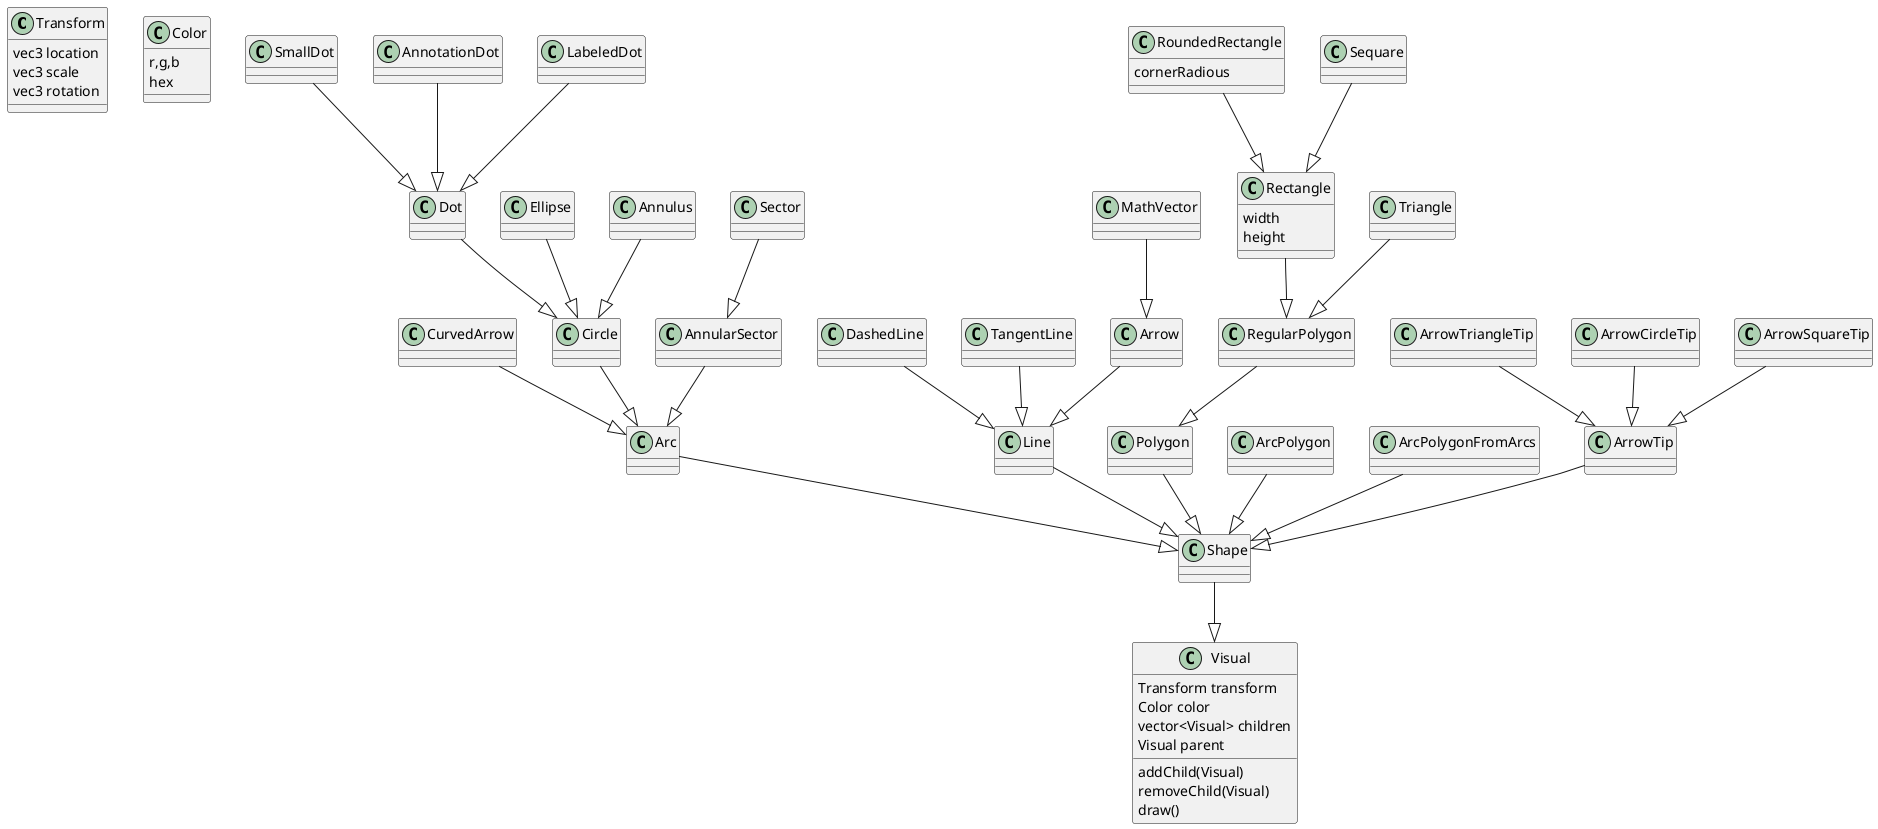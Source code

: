 @startuml manim

class Transform{
    vec3 location
    vec3 scale
    vec3 rotation
}
class Color{
r,g,b
hex
}

class Visual{
    Transform transform
    Color color
    vector<Visual> children
    Visual parent

    addChild(Visual)
    removeChild(Visual)
    draw()
}

class Shape {
}
class Rectangle{
    width
    height
}
class RoundedRectangle{
    cornerRadious
}
class Arc{

}
class CurvedArrow{

}
class Circle{

}
class Dot{

}
class SmallDot{

}

class AnnotationDot{

}

class LabeledDot{

}

class Line{}
class DashedLine{}

Shape --|> Visual
Arc --|> Shape
CurvedArrow --|> Arc
Circle --|> Arc
AnnularSector --|> Arc

Dot --|> Circle
Ellipse --|> Circle
Annulus --|> Circle

SmallDot  --|> Dot
AnnotationDot  --|> Dot
LabeledDot  --|> Dot
Sector  --|> AnnularSector
Line  --|> Shape
DashedLine  --|> Line
TangentLine  --|> Line
Arrow --|> Line
MathVector --|> Arrow 
Polygon --|> Shape
ArcPolygon --|> Shape
ArcPolygonFromArcs --|> Shape
RegularPolygon --|> Polygon
Triangle --|> RegularPolygon
Rectangle --|> RegularPolygon
Sequare --|> Rectangle

RoundedRectangle --|> Rectangle
ArrowTip --|> Shape

ArrowTriangleTip --|> ArrowTip
ArrowCircleTip --|> ArrowTip
ArrowSquareTip --|> ArrowTip
@enduml